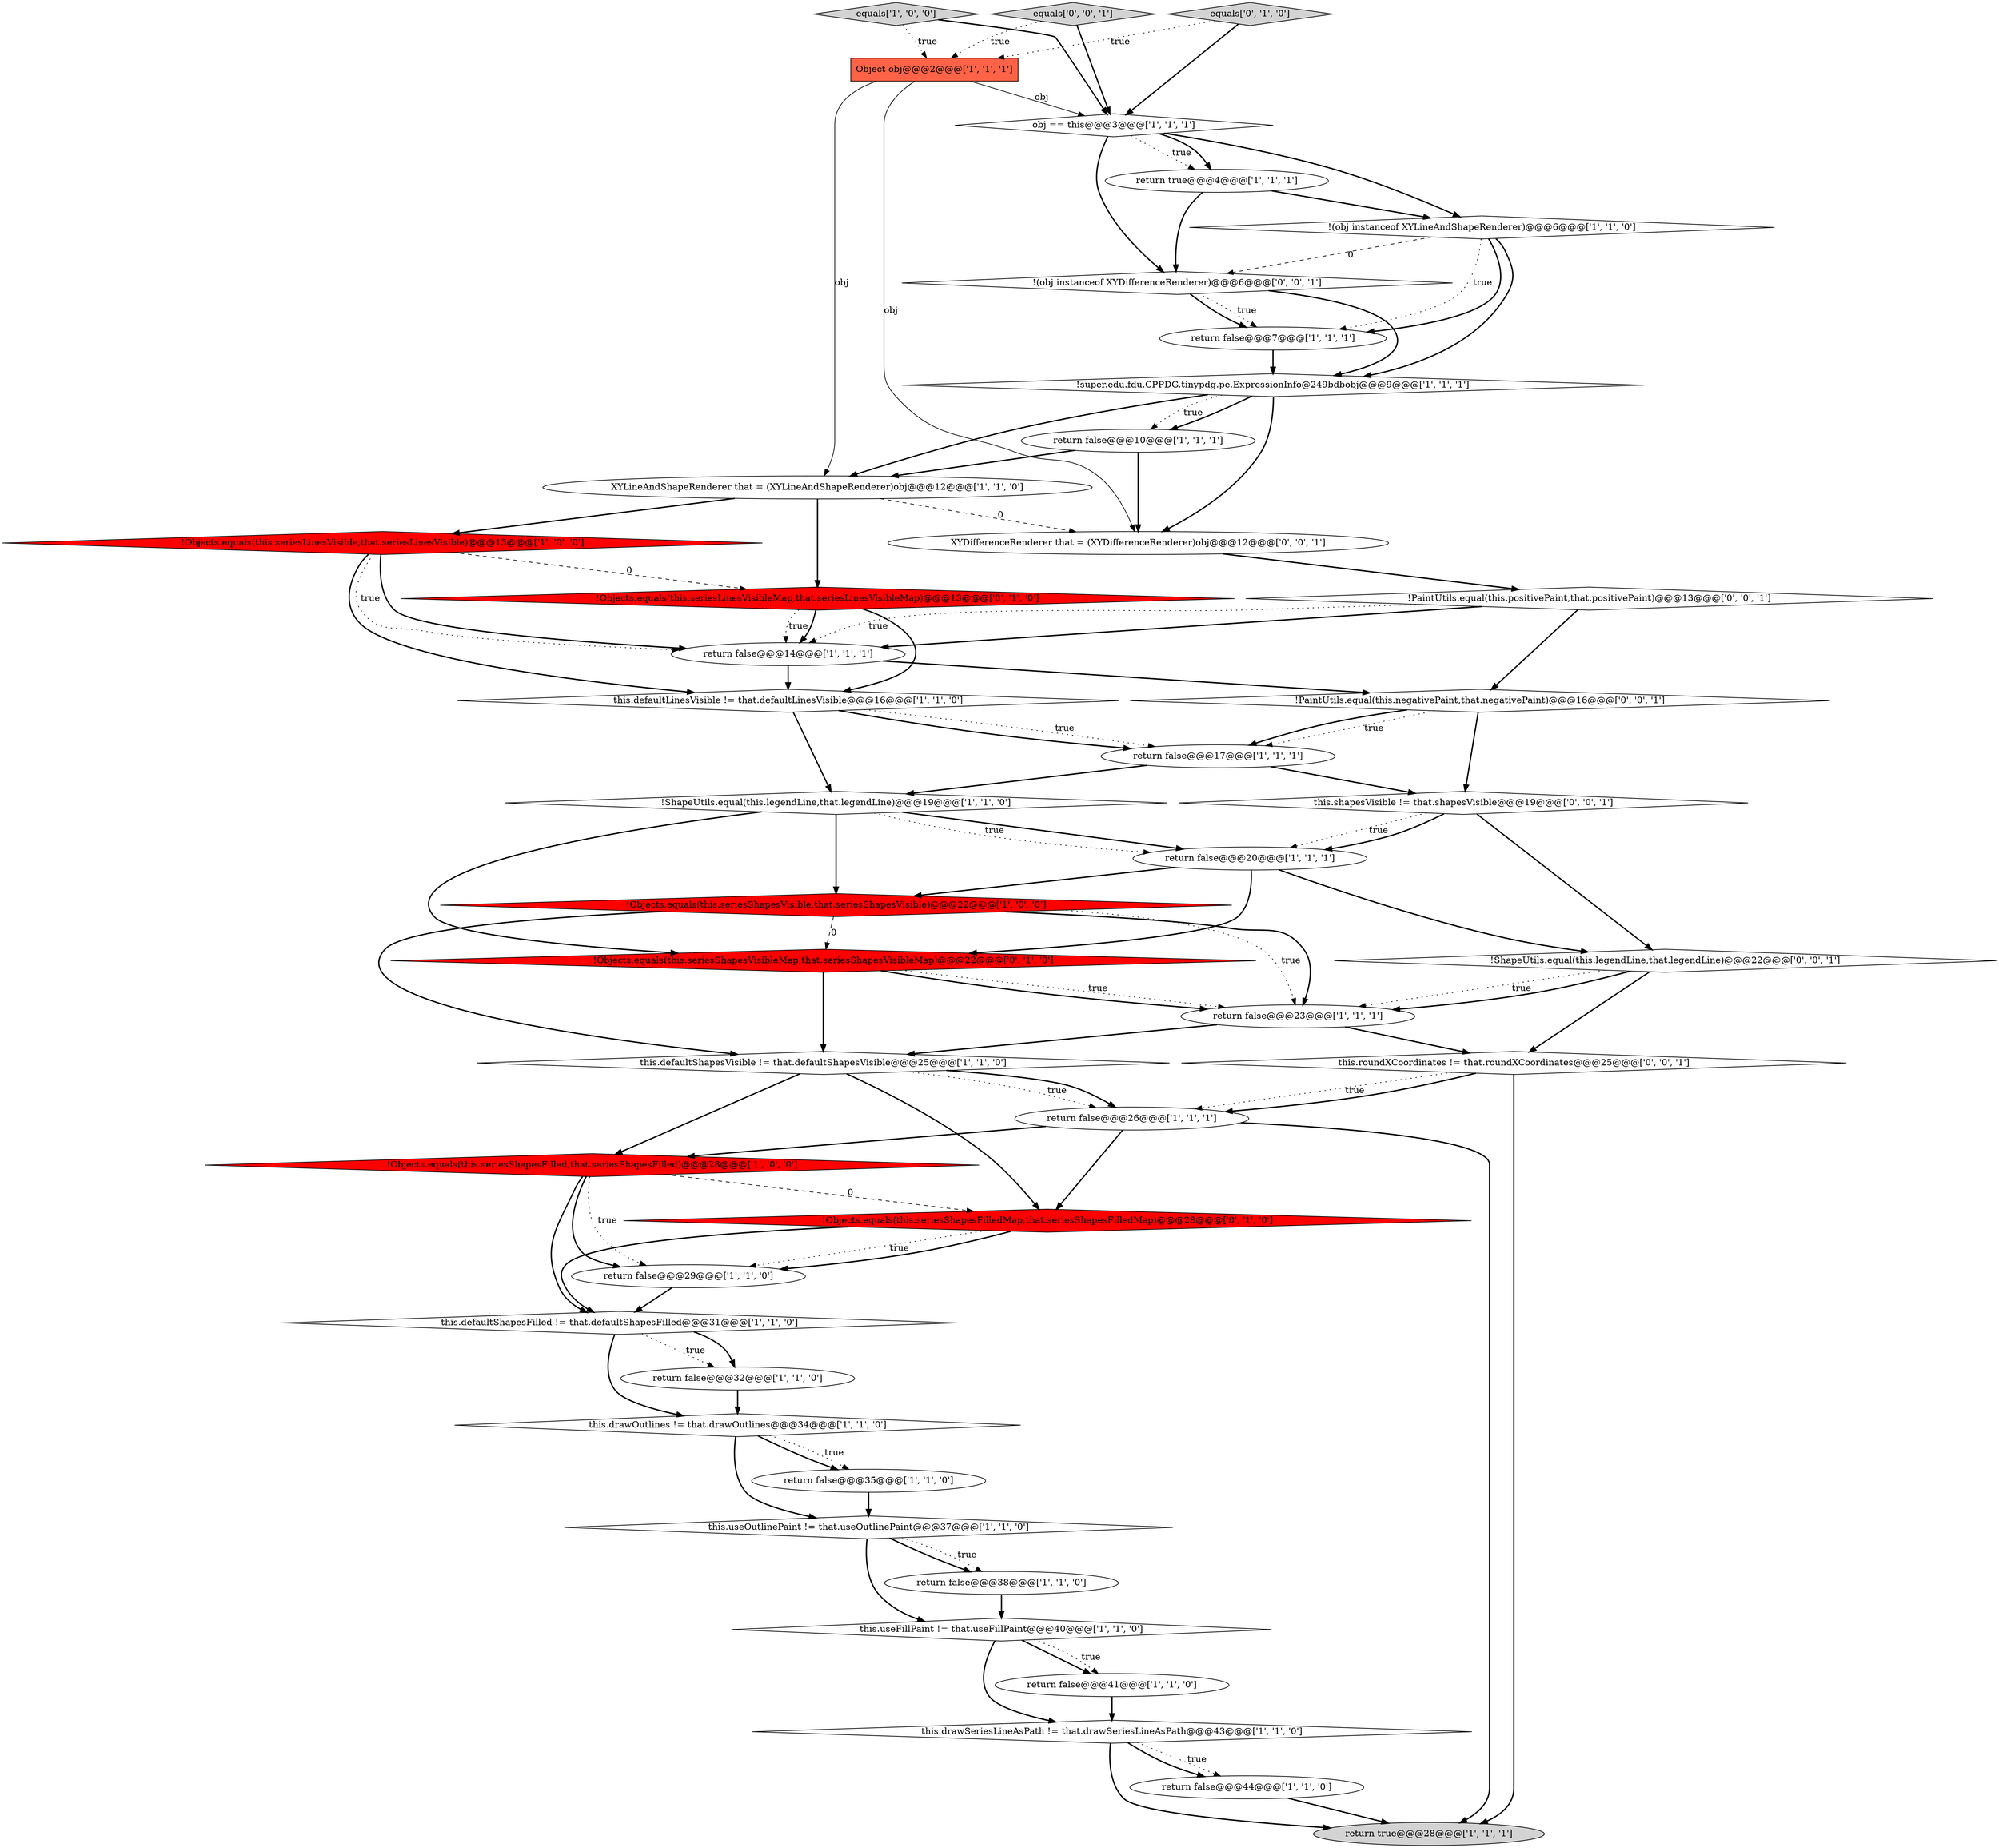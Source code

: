 digraph {
27 [style = filled, label = "!ShapeUtils.equal(this.legendLine,that.legendLine)@@@19@@@['1', '1', '0']", fillcolor = white, shape = diamond image = "AAA0AAABBB1BBB"];
2 [style = filled, label = "this.defaultLinesVisible != that.defaultLinesVisible@@@16@@@['1', '1', '0']", fillcolor = white, shape = diamond image = "AAA0AAABBB1BBB"];
4 [style = filled, label = "equals['1', '0', '0']", fillcolor = lightgray, shape = diamond image = "AAA0AAABBB1BBB"];
20 [style = filled, label = "return false@@@10@@@['1', '1', '1']", fillcolor = white, shape = ellipse image = "AAA0AAABBB1BBB"];
24 [style = filled, label = "return false@@@35@@@['1', '1', '0']", fillcolor = white, shape = ellipse image = "AAA0AAABBB1BBB"];
17 [style = filled, label = "return true@@@4@@@['1', '1', '1']", fillcolor = white, shape = ellipse image = "AAA0AAABBB1BBB"];
10 [style = filled, label = "return false@@@26@@@['1', '1', '1']", fillcolor = white, shape = ellipse image = "AAA0AAABBB1BBB"];
14 [style = filled, label = "this.drawSeriesLineAsPath != that.drawSeriesLineAsPath@@@43@@@['1', '1', '0']", fillcolor = white, shape = diamond image = "AAA0AAABBB1BBB"];
30 [style = filled, label = "return false@@@14@@@['1', '1', '1']", fillcolor = white, shape = ellipse image = "AAA0AAABBB1BBB"];
26 [style = filled, label = "!super.edu.fdu.CPPDG.tinypdg.pe.ExpressionInfo@249bdbobj@@@9@@@['1', '1', '1']", fillcolor = white, shape = diamond image = "AAA0AAABBB1BBB"];
43 [style = filled, label = "XYDifferenceRenderer that = (XYDifferenceRenderer)obj@@@12@@@['0', '0', '1']", fillcolor = white, shape = ellipse image = "AAA0AAABBB3BBB"];
35 [style = filled, label = "!Objects.equals(this.seriesShapesVisibleMap,that.seriesShapesVisibleMap)@@@22@@@['0', '1', '0']", fillcolor = red, shape = diamond image = "AAA1AAABBB2BBB"];
6 [style = filled, label = "!(obj instanceof XYLineAndShapeRenderer)@@@6@@@['1', '1', '0']", fillcolor = white, shape = diamond image = "AAA0AAABBB1BBB"];
21 [style = filled, label = "!Objects.equals(this.seriesLinesVisible,that.seriesLinesVisible)@@@13@@@['1', '0', '0']", fillcolor = red, shape = diamond image = "AAA1AAABBB1BBB"];
1 [style = filled, label = "return false@@@44@@@['1', '1', '0']", fillcolor = white, shape = ellipse image = "AAA0AAABBB1BBB"];
40 [style = filled, label = "!PaintUtils.equal(this.positivePaint,that.positivePaint)@@@13@@@['0', '0', '1']", fillcolor = white, shape = diamond image = "AAA0AAABBB3BBB"];
16 [style = filled, label = "return false@@@20@@@['1', '1', '1']", fillcolor = white, shape = ellipse image = "AAA0AAABBB1BBB"];
12 [style = filled, label = "XYLineAndShapeRenderer that = (XYLineAndShapeRenderer)obj@@@12@@@['1', '1', '0']", fillcolor = white, shape = ellipse image = "AAA0AAABBB1BBB"];
28 [style = filled, label = "!Objects.equals(this.seriesShapesVisible,that.seriesShapesVisible)@@@22@@@['1', '0', '0']", fillcolor = red, shape = diamond image = "AAA1AAABBB1BBB"];
0 [style = filled, label = "return false@@@41@@@['1', '1', '0']", fillcolor = white, shape = ellipse image = "AAA0AAABBB1BBB"];
22 [style = filled, label = "this.useFillPaint != that.useFillPaint@@@40@@@['1', '1', '0']", fillcolor = white, shape = diamond image = "AAA0AAABBB1BBB"];
3 [style = filled, label = "return false@@@38@@@['1', '1', '0']", fillcolor = white, shape = ellipse image = "AAA0AAABBB1BBB"];
9 [style = filled, label = "return false@@@7@@@['1', '1', '1']", fillcolor = white, shape = ellipse image = "AAA0AAABBB1BBB"];
11 [style = filled, label = "this.useOutlinePaint != that.useOutlinePaint@@@37@@@['1', '1', '0']", fillcolor = white, shape = diamond image = "AAA0AAABBB1BBB"];
23 [style = filled, label = "return false@@@23@@@['1', '1', '1']", fillcolor = white, shape = ellipse image = "AAA0AAABBB1BBB"];
29 [style = filled, label = "obj == this@@@3@@@['1', '1', '1']", fillcolor = white, shape = diamond image = "AAA0AAABBB1BBB"];
18 [style = filled, label = "return false@@@17@@@['1', '1', '1']", fillcolor = white, shape = ellipse image = "AAA0AAABBB1BBB"];
31 [style = filled, label = "this.defaultShapesFilled != that.defaultShapesFilled@@@31@@@['1', '1', '0']", fillcolor = white, shape = diamond image = "AAA0AAABBB1BBB"];
5 [style = filled, label = "return false@@@32@@@['1', '1', '0']", fillcolor = white, shape = ellipse image = "AAA0AAABBB1BBB"];
8 [style = filled, label = "this.drawOutlines != that.drawOutlines@@@34@@@['1', '1', '0']", fillcolor = white, shape = diamond image = "AAA0AAABBB1BBB"];
32 [style = filled, label = "equals['0', '1', '0']", fillcolor = lightgray, shape = diamond image = "AAA0AAABBB2BBB"];
34 [style = filled, label = "!Objects.equals(this.seriesLinesVisibleMap,that.seriesLinesVisibleMap)@@@13@@@['0', '1', '0']", fillcolor = red, shape = diamond image = "AAA1AAABBB2BBB"];
15 [style = filled, label = "!Objects.equals(this.seriesShapesFilled,that.seriesShapesFilled)@@@28@@@['1', '0', '0']", fillcolor = red, shape = diamond image = "AAA1AAABBB1BBB"];
36 [style = filled, label = "this.shapesVisible != that.shapesVisible@@@19@@@['0', '0', '1']", fillcolor = white, shape = diamond image = "AAA0AAABBB3BBB"];
42 [style = filled, label = "!(obj instanceof XYDifferenceRenderer)@@@6@@@['0', '0', '1']", fillcolor = white, shape = diamond image = "AAA0AAABBB3BBB"];
33 [style = filled, label = "!Objects.equals(this.seriesShapesFilledMap,that.seriesShapesFilledMap)@@@28@@@['0', '1', '0']", fillcolor = red, shape = diamond image = "AAA1AAABBB2BBB"];
13 [style = filled, label = "return false@@@29@@@['1', '1', '0']", fillcolor = white, shape = ellipse image = "AAA0AAABBB1BBB"];
7 [style = filled, label = "return true@@@28@@@['1', '1', '1']", fillcolor = lightgray, shape = ellipse image = "AAA0AAABBB1BBB"];
19 [style = filled, label = "this.defaultShapesVisible != that.defaultShapesVisible@@@25@@@['1', '1', '0']", fillcolor = white, shape = diamond image = "AAA0AAABBB1BBB"];
25 [style = filled, label = "Object obj@@@2@@@['1', '1', '1']", fillcolor = tomato, shape = box image = "AAA0AAABBB1BBB"];
37 [style = filled, label = "equals['0', '0', '1']", fillcolor = lightgray, shape = diamond image = "AAA0AAABBB3BBB"];
39 [style = filled, label = "this.roundXCoordinates != that.roundXCoordinates@@@25@@@['0', '0', '1']", fillcolor = white, shape = diamond image = "AAA0AAABBB3BBB"];
38 [style = filled, label = "!ShapeUtils.equal(this.legendLine,that.legendLine)@@@22@@@['0', '0', '1']", fillcolor = white, shape = diamond image = "AAA0AAABBB3BBB"];
41 [style = filled, label = "!PaintUtils.equal(this.negativePaint,that.negativePaint)@@@16@@@['0', '0', '1']", fillcolor = white, shape = diamond image = "AAA0AAABBB3BBB"];
19->10 [style = dotted, label="true"];
36->16 [style = dotted, label="true"];
27->28 [style = bold, label=""];
42->9 [style = bold, label=""];
21->30 [style = bold, label=""];
2->18 [style = dotted, label="true"];
38->39 [style = bold, label=""];
25->12 [style = solid, label="obj"];
21->2 [style = bold, label=""];
14->7 [style = bold, label=""];
12->43 [style = dashed, label="0"];
9->26 [style = bold, label=""];
43->40 [style = bold, label=""];
29->6 [style = bold, label=""];
26->12 [style = bold, label=""];
0->14 [style = bold, label=""];
32->25 [style = dotted, label="true"];
35->23 [style = bold, label=""];
22->0 [style = bold, label=""];
34->2 [style = bold, label=""];
24->11 [style = bold, label=""];
15->33 [style = dashed, label="0"];
20->43 [style = bold, label=""];
13->31 [style = bold, label=""];
19->15 [style = bold, label=""];
8->11 [style = bold, label=""];
33->13 [style = dotted, label="true"];
15->13 [style = bold, label=""];
30->41 [style = bold, label=""];
25->29 [style = solid, label="obj"];
12->21 [style = bold, label=""];
22->0 [style = dotted, label="true"];
31->5 [style = bold, label=""];
31->5 [style = dotted, label="true"];
37->29 [style = bold, label=""];
40->30 [style = dotted, label="true"];
2->18 [style = bold, label=""];
26->20 [style = dotted, label="true"];
26->43 [style = bold, label=""];
6->42 [style = dashed, label="0"];
27->16 [style = bold, label=""];
17->42 [style = bold, label=""];
33->13 [style = bold, label=""];
10->7 [style = bold, label=""];
15->13 [style = dotted, label="true"];
39->7 [style = bold, label=""];
15->31 [style = bold, label=""];
21->30 [style = dotted, label="true"];
38->23 [style = dotted, label="true"];
28->19 [style = bold, label=""];
2->27 [style = bold, label=""];
28->23 [style = dotted, label="true"];
36->16 [style = bold, label=""];
39->10 [style = dotted, label="true"];
14->1 [style = dotted, label="true"];
22->14 [style = bold, label=""];
26->20 [style = bold, label=""];
8->24 [style = bold, label=""];
19->33 [style = bold, label=""];
29->17 [style = dotted, label="true"];
29->17 [style = bold, label=""];
6->26 [style = bold, label=""];
21->34 [style = dashed, label="0"];
17->6 [style = bold, label=""];
19->10 [style = bold, label=""];
4->29 [style = bold, label=""];
37->25 [style = dotted, label="true"];
1->7 [style = bold, label=""];
8->24 [style = dotted, label="true"];
27->35 [style = bold, label=""];
41->36 [style = bold, label=""];
6->9 [style = dotted, label="true"];
11->3 [style = bold, label=""];
28->23 [style = bold, label=""];
29->42 [style = bold, label=""];
23->19 [style = bold, label=""];
11->22 [style = bold, label=""];
23->39 [style = bold, label=""];
40->30 [style = bold, label=""];
10->33 [style = bold, label=""];
11->3 [style = dotted, label="true"];
34->30 [style = dotted, label="true"];
35->23 [style = dotted, label="true"];
31->8 [style = bold, label=""];
41->18 [style = bold, label=""];
27->16 [style = dotted, label="true"];
5->8 [style = bold, label=""];
42->26 [style = bold, label=""];
10->15 [style = bold, label=""];
25->43 [style = solid, label="obj"];
35->19 [style = bold, label=""];
41->18 [style = dotted, label="true"];
38->23 [style = bold, label=""];
12->34 [style = bold, label=""];
18->36 [style = bold, label=""];
28->35 [style = dashed, label="0"];
4->25 [style = dotted, label="true"];
3->22 [style = bold, label=""];
34->30 [style = bold, label=""];
14->1 [style = bold, label=""];
32->29 [style = bold, label=""];
16->28 [style = bold, label=""];
18->27 [style = bold, label=""];
42->9 [style = dotted, label="true"];
20->12 [style = bold, label=""];
40->41 [style = bold, label=""];
39->10 [style = bold, label=""];
33->31 [style = bold, label=""];
36->38 [style = bold, label=""];
16->35 [style = bold, label=""];
6->9 [style = bold, label=""];
30->2 [style = bold, label=""];
16->38 [style = bold, label=""];
}
